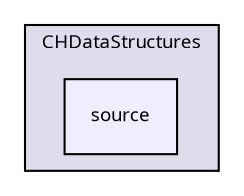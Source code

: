 digraph "source" {
  bgcolor=transparent;
  compound=true
  node [ fontsize="9", fontname="LucidaGrande"];
  edge [ labelfontsize="9", labelfontname="LucidaGrande"];
  subgraph clusterdir_7fbaa0809a014c6b7a64c4e732f87895 {
    graph [ bgcolor="#ddddee", pencolor="black", label="CHDataStructures" fontname="LucidaGrande", fontsize="9", URL="dir_7fbaa0809a014c6b7a64c4e732f87895.html"]
  dir_d21f85886564b27a43d60367709a3109 [shape=box, label="source", style="filled", fillcolor="#eeeeff", pencolor="black", URL="dir_d21f85886564b27a43d60367709a3109.html"];
  }
}
